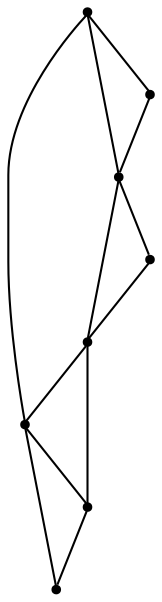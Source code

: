 graph {
  node [shape=point,comment="{\"directed\":false,\"doi\":\"10.1007/3-540-36151-0_6\",\"figure\":\"1 (3)\"}"]

  v0 [pos="865.3333028157552,643.8751220703125"]
  v1 [pos="745.3332901000978,643.8751220703125"]
  v2 [pos="685.3333155314128,643.8751220703125"]
  v3 [pos="565.3333028157552,643.8751220703125"]
  v4 [pos="445.3333298365276,643.8751220703125"]
  v5 [pos="805.3333282470704,643.8751220703125"]
  v6 [pos="625.3333409627279,643.8751220703125"]
  v7 [pos="505.3333361943563,643.8751220703125"]

  v0 -- v1 [id="-1",pos="865.3333028157552,643.8751220703125 805.2958170572917,703.8585662841797 805.2958170572917,703.8585662841797 805.2958170572917,703.8585662841797 745.3332901000978,643.8751220703125 745.3332901000978,643.8751220703125 745.3332901000978,643.8751220703125"]
  v4 -- v0 [id="-2",pos="445.3333298365276,643.8751220703125 505.2958170572917,823.8585789998372 505.2958170572917,823.8585789998372 505.2958170572917,823.8585789998372 805.2958170572917,823.8585789998372 805.2958170572917,823.8585789998372 805.2958170572917,823.8585789998372 865.3333028157552,643.8751220703125 865.3333028157552,643.8751220703125 865.3333028157552,643.8751220703125"]
  v7 -- v3 [id="-3",pos="505.3333361943563,643.8751220703125 565.3333028157552,643.8751220703125 565.3333028157552,643.8751220703125 565.3333028157552,643.8751220703125"]
  v2 -- v1 [id="-4",pos="685.3333155314128,643.8751220703125 745.3332901000978,643.8751220703125 745.3332901000978,643.8751220703125 745.3332901000978,643.8751220703125"]
  v1 -- v5 [id="-5",pos="745.3332901000978,643.8751220703125 805.3333282470704,643.8751220703125 805.3333282470704,643.8751220703125 805.3333282470704,643.8751220703125"]
  v5 -- v0 [id="-6",pos="805.3333282470704,643.8751220703125 865.3333028157552,643.8751220703125 865.3333028157552,643.8751220703125 865.3333028157552,643.8751220703125"]
  v4 -- v3 [id="-7",pos="445.3333298365276,643.8751220703125 505.2958488464356,703.8585662841797 505.2958488464356,703.8585662841797 505.2958488464356,703.8585662841797 565.3333028157552,643.8751220703125 565.3333028157552,643.8751220703125 565.3333028157552,643.8751220703125"]
  v3 -- v6 [id="-8",pos="565.3333028157552,643.8751220703125 625.3333409627279,643.8751220703125 625.3333409627279,643.8751220703125 625.3333409627279,643.8751220703125"]
  v3 -- v2 [id="-9",pos="565.3333028157552,643.8751220703125 625.2916971842449,703.8585662841797 625.2916971842449,703.8585662841797 625.2916971842449,703.8585662841797 685.3333155314128,643.8751220703125 685.3333155314128,643.8751220703125 685.3333155314128,643.8751220703125"]
  v2 -- v0 [id="-10",pos="685.3333155314128,643.8751220703125 745.2916463216146,763.8586044311523 745.2916463216146,763.8586044311523 745.2916463216146,763.8586044311523 805.2958170572917,763.8586044311523 805.2958170572917,763.8586044311523 805.2958170572917,763.8586044311523 865.3333028157552,643.8751220703125 865.3333028157552,643.8751220703125 865.3333028157552,643.8751220703125"]
  v4 -- v7 [id="-11",pos="445.3333298365276,643.8751220703125 505.3333361943563,643.8751220703125 505.3333361943563,643.8751220703125 505.3333361943563,643.8751220703125"]
  v6 -- v2 [id="-12",pos="625.3333409627279,643.8751220703125 685.3333155314128,643.8751220703125 685.3333155314128,643.8751220703125 685.3333155314128,643.8751220703125"]
}